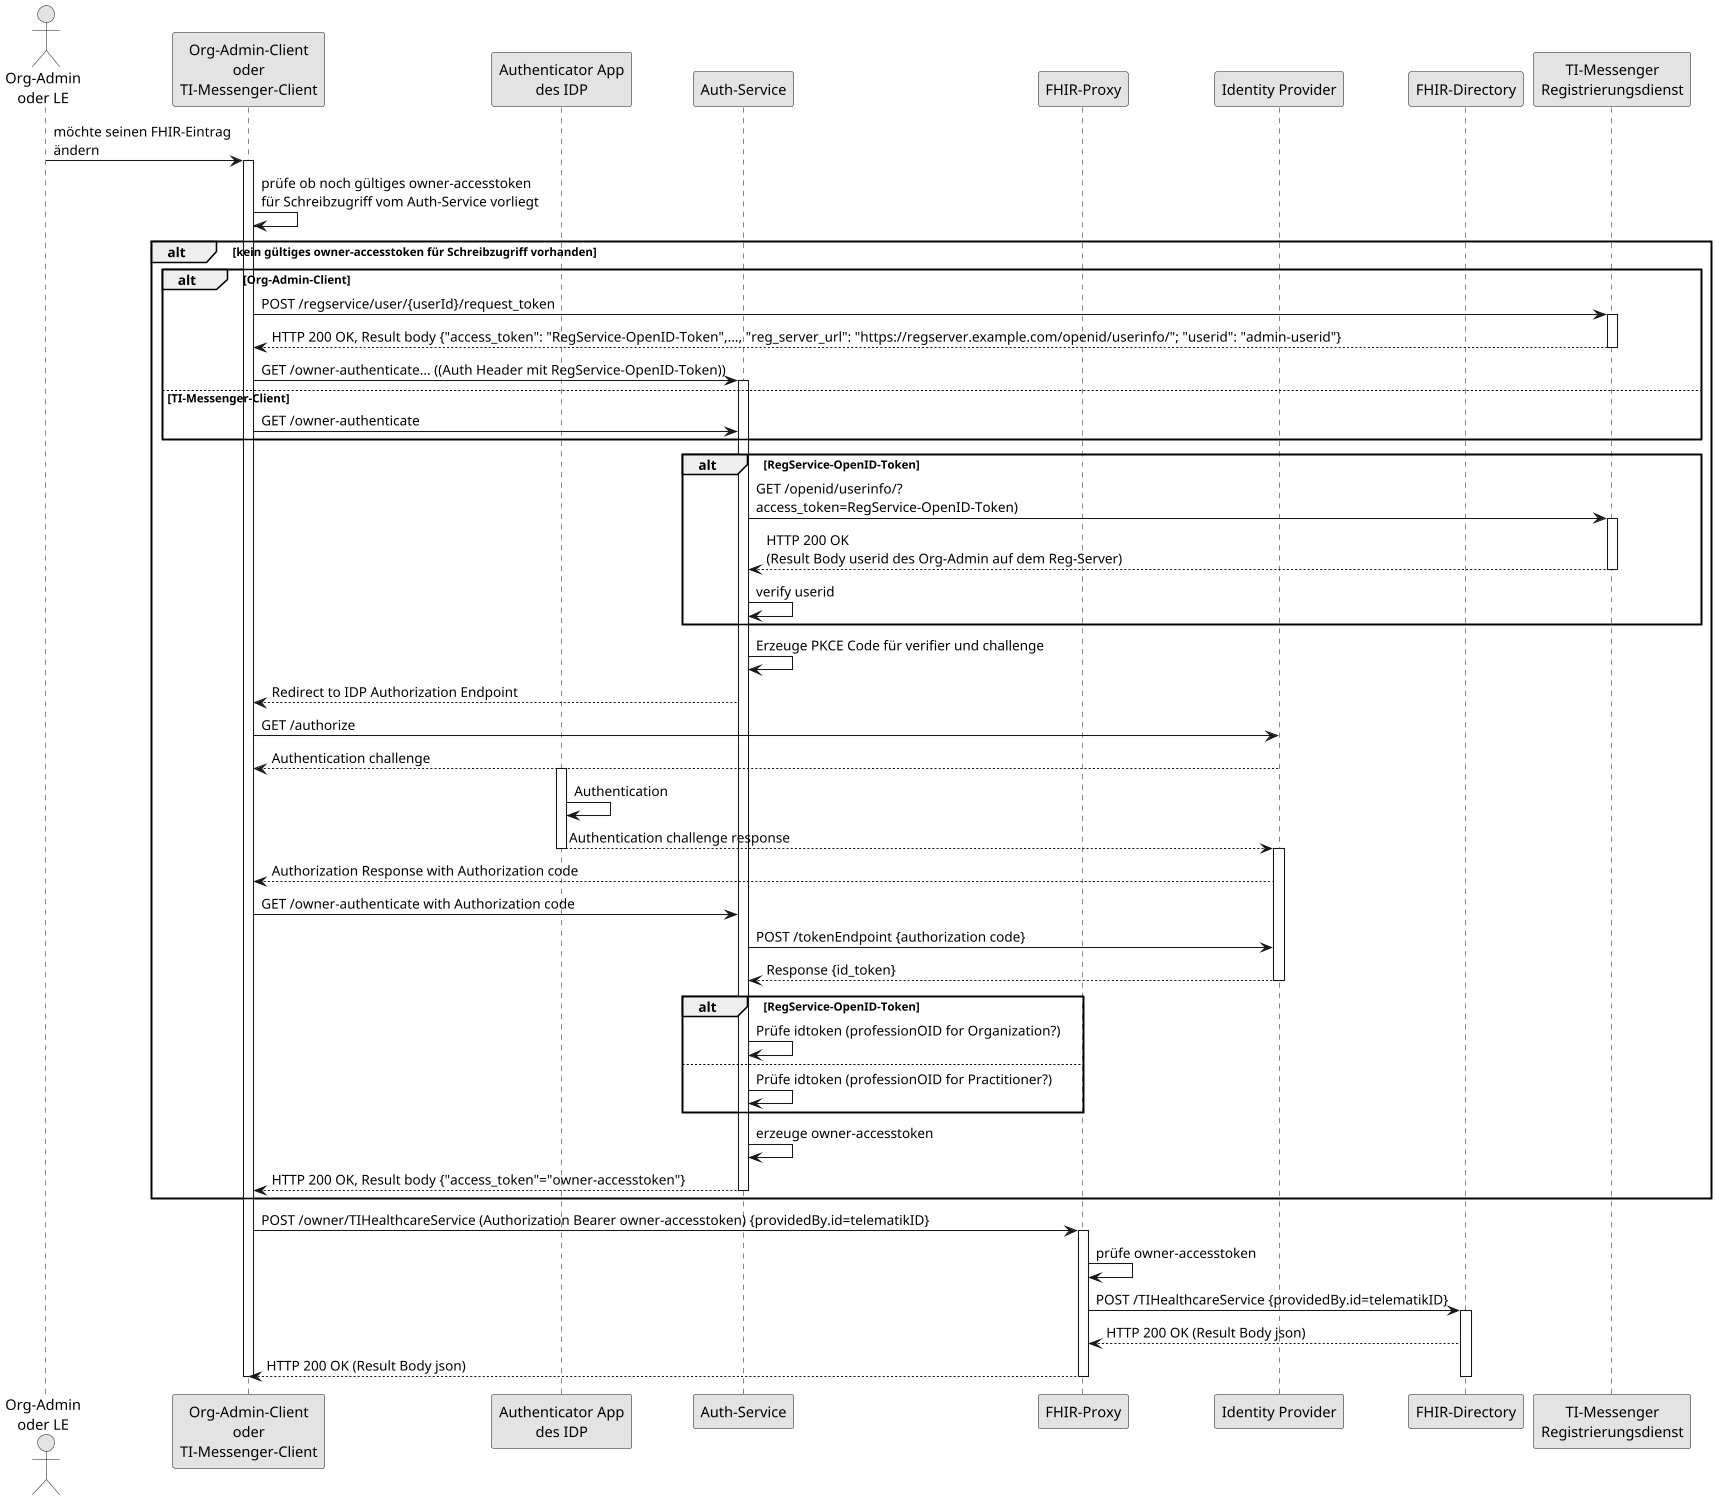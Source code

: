 @startuml
skinparam dpi 100
skinparam WrapWidth 200
skinparam monochrome true

'title "FHIR-Directory, Sequenzdiagram Änderung von eigenen TIOrganization- oder TIPractitioner-Einträgen'
actor o as "Org-Admin\noder LE"
participant cl as "Org-Admin-Client\noder\nTI-Messenger-Client"
participant aa as "Authenticator App\ndes IDP"
participant au as "Auth-Service"
participant fp as "FHIR-Proxy"
participant idp as "Identity Provider"
participant fd as "FHIR-Directory"
participant rd as "TI-Messenger\nRegistrierungsdienst"
o -> cl: möchte seinen FHIR-Eintrag\nändern
activate cl
cl -> cl: prüfe ob noch gültiges owner-accesstoken\nfür Schreibzugriff vom Auth-Service vorliegt
alt kein gültiges owner-accesstoken für Schreibzugriff vorhanden
alt Org-Admin-Client
cl -> rd: POST /regservice/user/{userId}/request_token
activate rd
rd --> cl: HTTP 200 OK, Result body {"access_token": "RegService-OpenID-Token",..., "reg_server_url": "https://regserver.example.com/openid/userinfo/"; "userid": "admin-userid"}
deactivate rd
cl -> au: GET /owner-authenticate... ((Auth Header mit RegService-OpenID-Token))
activate au
else TI-Messenger-Client
cl -> au: GET /owner-authenticate
end
alt RegService-OpenID-Token
au -> rd: GET /openid/userinfo/?\naccess_token=RegService-OpenID-Token)
activate rd
rd --> au: HTTP 200 OK\n(Result Body userid des Org-Admin auf dem Reg-Server)
deactivate rd
au -> au: verify userid
end
au -> au: Erzeuge PKCE Code für verifier und challenge
au --> cl: Redirect to IDP Authorization Endpoint
cl -> idp: GET /authorize
idp --> cl: Authentication challenge
activate aa
aa -> aa: Authentication
aa --> idp: Authentication challenge response
deactivate aa
activate idp
idp --> cl: Authorization Response with Authorization code
cl -> au: GET /owner-authenticate with Authorization code
au -> idp: POST /tokenEndpoint {authorization code}
idp --> au: Response {id_token}

deactivate idp
alt RegService-OpenID-Token
au -> au: Prüfe idtoken (professionOID for Organization?)
else
au -> au: Prüfe idtoken (professionOID for Practitioner?)
end
au -> au: erzeuge owner-accesstoken
au --> cl: HTTP 200 OK, Result body {"access_token"="owner-accesstoken"}
deactivate au
end
cl -> fp: POST /owner/TIHealthcareService (Authorization Bearer owner-accesstoken) {providedBy.id=telematikID}
activate fp
fp -> fp: prüfe owner-accesstoken
fp -> fd: POST /TIHealthcareService {providedBy.id=telematikID}
activate fd
fd --> fp: HTTP 200 OK (Result Body json)
fp --> cl: HTTP 200 OK (Result Body json)
deactivate fd
deactivate fp
deactivate cl
@enduml
